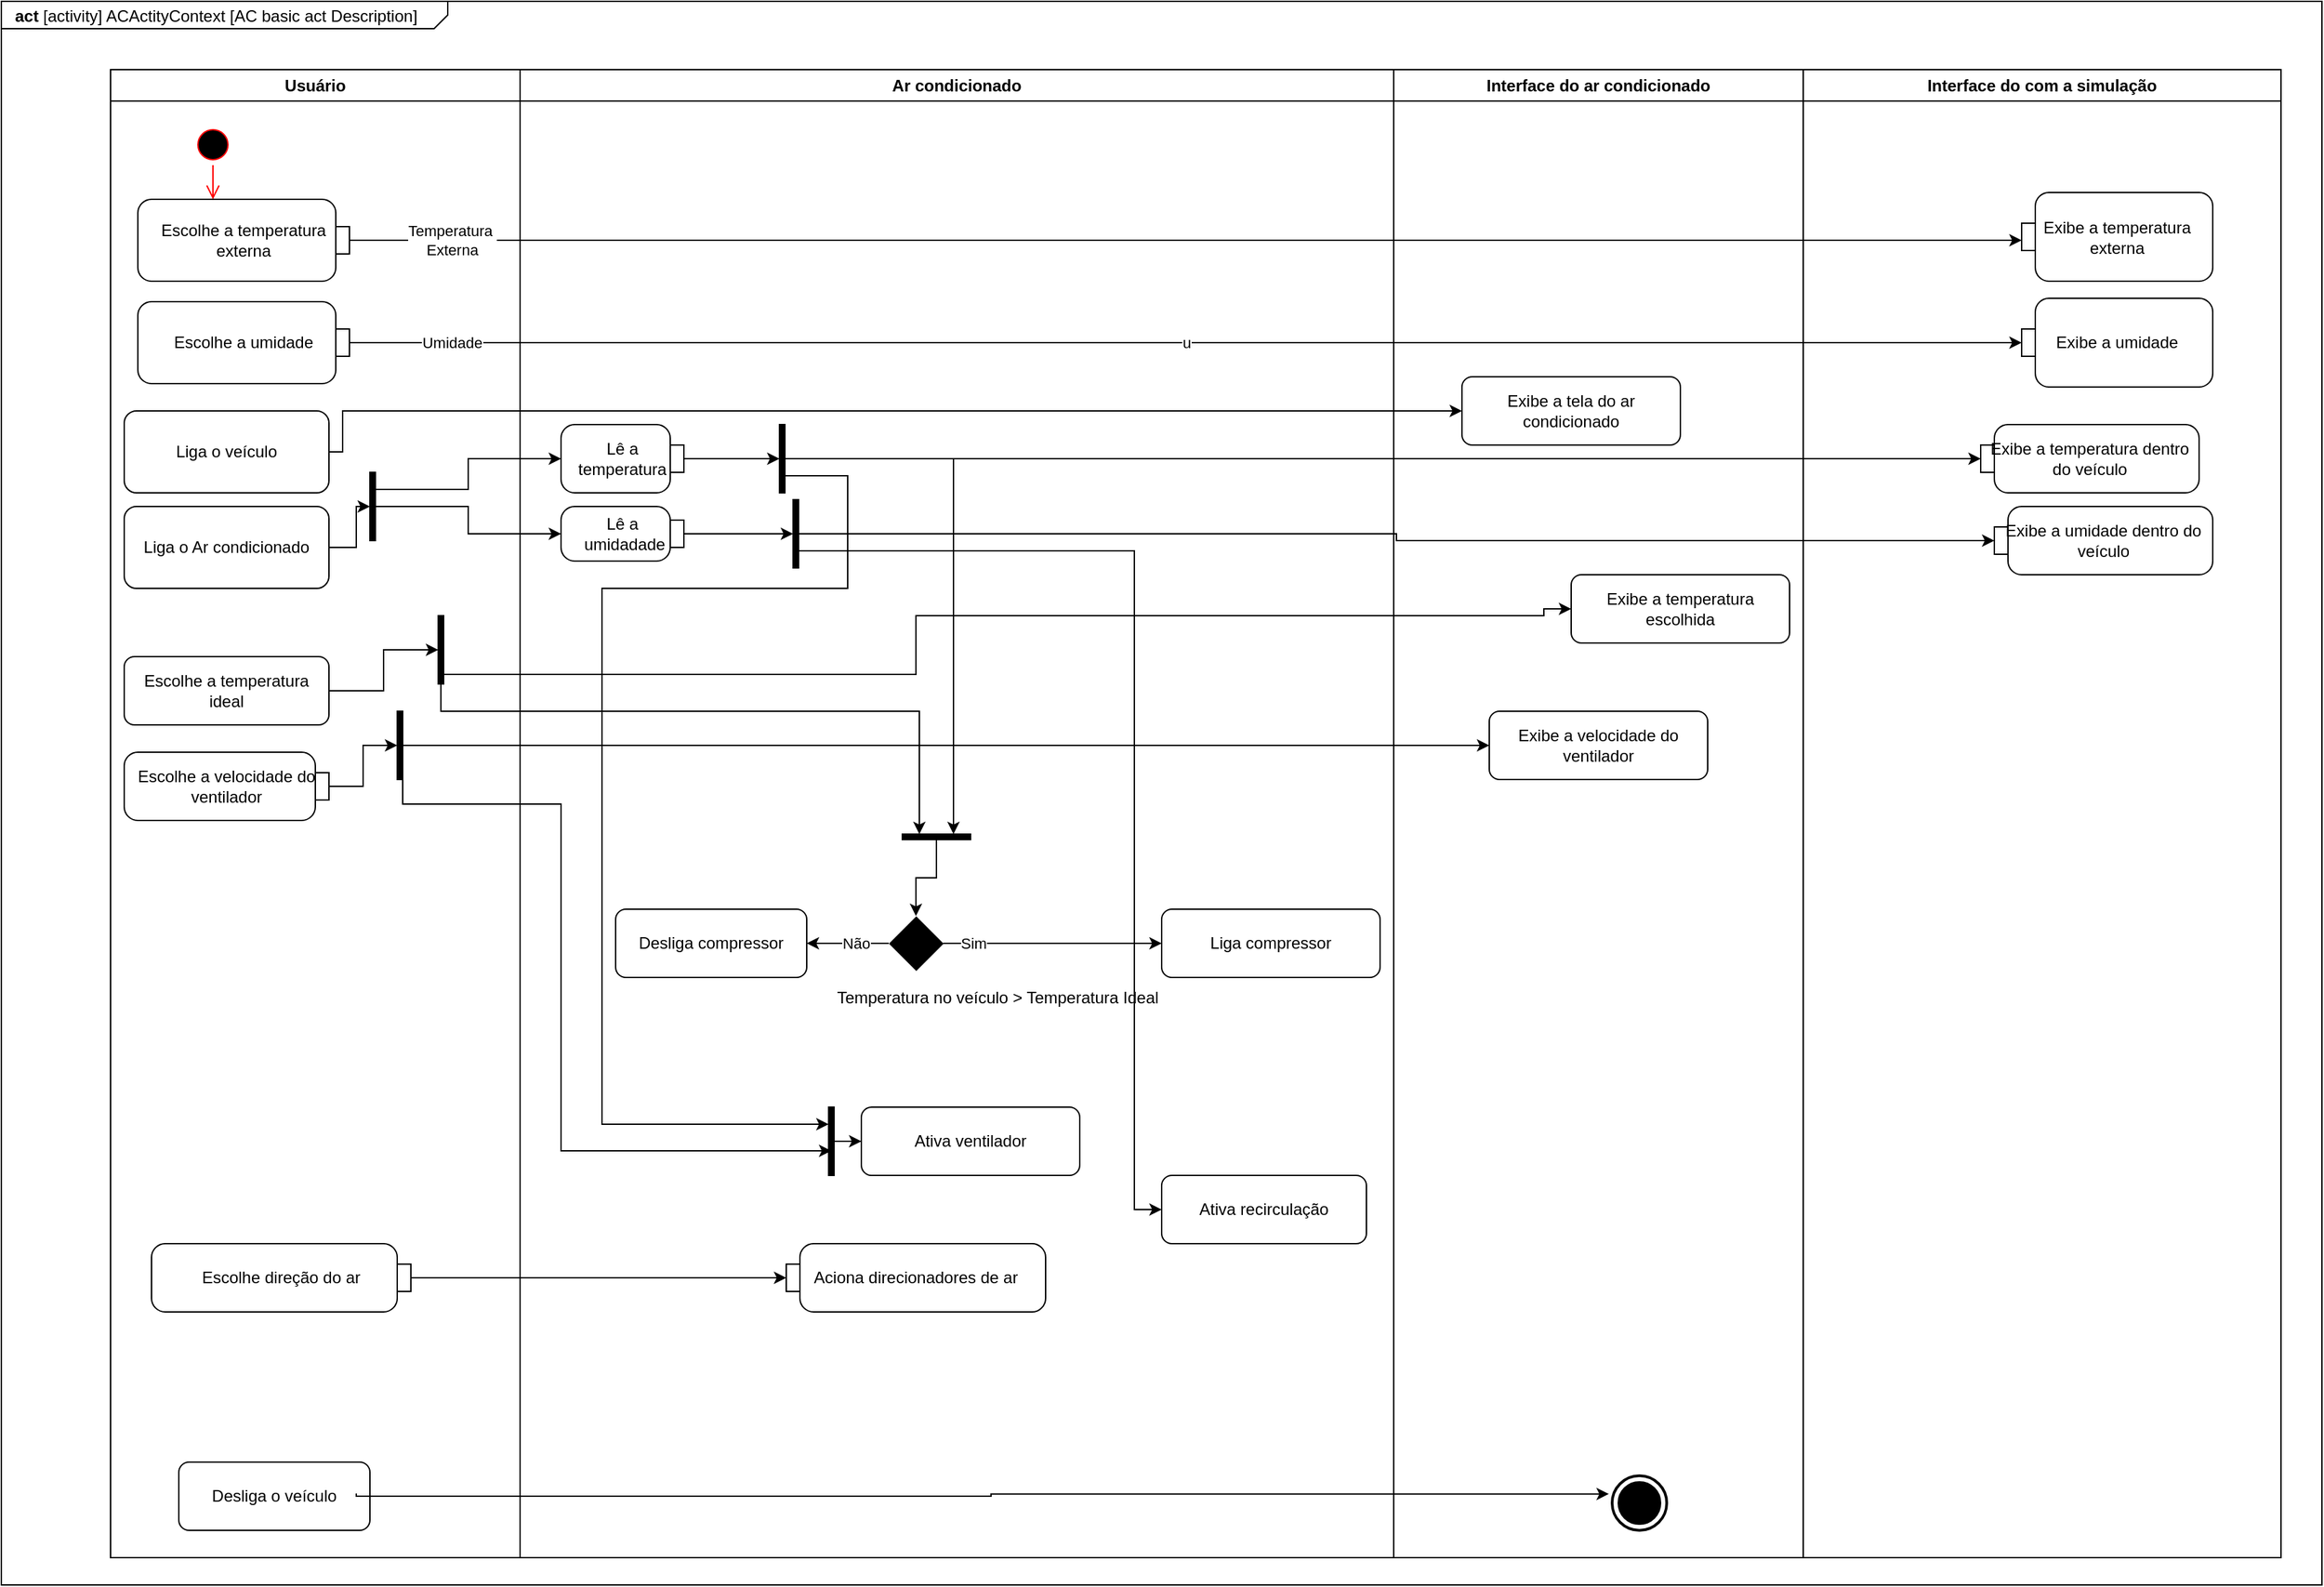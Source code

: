 <mxfile version="15.8.3" type="github">
  <diagram name="Page-1" id="929967ad-93f9-6ef4-fab6-5d389245f69c">
    <mxGraphModel dx="4597.5" dy="1410" grid="1" gridSize="10" guides="1" tooltips="1" connect="1" arrows="1" fold="1" page="1" pageScale="1.5" pageWidth="1169" pageHeight="826" background="none" math="0" shadow="0">
      <root>
        <mxCell id="0" style=";html=1;" />
        <mxCell id="1" style=";html=1;" parent="0" />
        <mxCell id="ii08JX7uw0dO-d4jB14v-162" value="&lt;p style=&quot;margin: 0px ; margin-top: 4px ; margin-left: 10px ; text-align: left&quot;&gt;&lt;b&gt;act&lt;/b&gt; [activity] ACActityContext [AC basic act Description]&lt;/p&gt;" style="html=1;strokeWidth=1;shape=mxgraph.sysml.package;html=1;overflow=fill;whiteSpace=wrap;fillColor=none;gradientColor=none;fontSize=12;align=center;labelX=327.64;" parent="1" vertex="1">
          <mxGeometry x="-1730" y="60" width="1700" height="1160" as="geometry" />
        </mxCell>
        <mxCell id="ii08JX7uw0dO-d4jB14v-2" value="Usuário" style="swimlane;whiteSpace=wrap" parent="1" vertex="1">
          <mxGeometry x="-1650" y="110" width="300" height="1090" as="geometry" />
        </mxCell>
        <mxCell id="ii08JX7uw0dO-d4jB14v-3" value="c" style="ellipse;shape=startState;fillColor=#000000;strokeColor=#ff0000;" parent="ii08JX7uw0dO-d4jB14v-2" vertex="1">
          <mxGeometry x="60" y="40" width="30" height="30" as="geometry" />
        </mxCell>
        <mxCell id="ii08JX7uw0dO-d4jB14v-4" value="" style="edgeStyle=elbowEdgeStyle;elbow=horizontal;verticalAlign=bottom;endArrow=open;endSize=8;strokeColor=#FF0000;endFill=1;rounded=0" parent="ii08JX7uw0dO-d4jB14v-2" source="ii08JX7uw0dO-d4jB14v-3" target="ii08JX7uw0dO-d4jB14v-12" edge="1">
          <mxGeometry x="100" y="40" as="geometry">
            <mxPoint x="115.5" y="110" as="targetPoint" />
          </mxGeometry>
        </mxCell>
        <mxCell id="ii08JX7uw0dO-d4jB14v-12" value="Escolhe a temperatura externa" style="html=1;shape=mxgraph.sysml.objFlowR;whiteSpace=wrap;" parent="ii08JX7uw0dO-d4jB14v-2" vertex="1">
          <mxGeometry x="20" y="95" width="155" height="60" as="geometry" />
        </mxCell>
        <mxCell id="ii08JX7uw0dO-d4jB14v-63" value="" style="shape=rect;html=1;fillColor=#000000;verticalLabelPosition=bottom;verticalAlignment=top;" parent="ii08JX7uw0dO-d4jB14v-2" vertex="1">
          <mxGeometry x="190" y="295" width="4" height="50" as="geometry" />
        </mxCell>
        <mxCell id="ii08JX7uw0dO-d4jB14v-78" value="" style="shape=rect;html=1;fillColor=#000000;verticalLabelPosition=bottom;verticalAlignment=top;" parent="ii08JX7uw0dO-d4jB14v-2" vertex="1">
          <mxGeometry x="240" y="400" width="4" height="50" as="geometry" />
        </mxCell>
        <mxCell id="ii08JX7uw0dO-d4jB14v-85" value="" style="shape=rect;html=1;fillColor=#000000;verticalLabelPosition=bottom;verticalAlignment=top;" parent="ii08JX7uw0dO-d4jB14v-2" vertex="1">
          <mxGeometry x="210" y="470" width="4" height="50" as="geometry" />
        </mxCell>
        <mxCell id="ii08JX7uw0dO-d4jB14v-147" value="Escolhe direção do ar" style="html=1;shape=mxgraph.sysml.objFlowR;whiteSpace=wrap;" parent="ii08JX7uw0dO-d4jB14v-2" vertex="1">
          <mxGeometry x="30" y="860" width="190" height="50" as="geometry" />
        </mxCell>
        <mxCell id="ii08JX7uw0dO-d4jB14v-152" value="Escolhe a umidade" style="html=1;shape=mxgraph.sysml.objFlowR;whiteSpace=wrap;" parent="ii08JX7uw0dO-d4jB14v-2" vertex="1">
          <mxGeometry x="20" y="170" width="155" height="60" as="geometry" />
        </mxCell>
        <mxCell id="ii08JX7uw0dO-d4jB14v-17" value="Liga o veículo" style="shape=rect;html=1;rounded=1;whiteSpace=wrap;align=center;" parent="ii08JX7uw0dO-d4jB14v-2" vertex="1">
          <mxGeometry x="10" y="250" width="150" height="60" as="geometry" />
        </mxCell>
        <mxCell id="ii08JX7uw0dO-d4jB14v-159" value="Desliga o veículo" style="shape=rect;html=1;rounded=1;whiteSpace=wrap;align=center;" parent="ii08JX7uw0dO-d4jB14v-2" vertex="1">
          <mxGeometry x="50" y="1020" width="140" height="50" as="geometry" />
        </mxCell>
        <mxCell id="ii08JX7uw0dO-d4jB14v-5" value="Ar condicionado" style="swimlane;whiteSpace=wrap" parent="1" vertex="1">
          <mxGeometry x="-1350" y="110" width="640" height="1090" as="geometry" />
        </mxCell>
        <mxCell id="ii08JX7uw0dO-d4jB14v-104" style="edgeStyle=orthogonalEdgeStyle;rounded=0;orthogonalLoop=1;jettySize=auto;html=1;exitX=1;exitY=0.5;exitDx=0;exitDy=0;exitPerimeter=0;entryX=0;entryY=0.5;entryDx=0;entryDy=0;endArrow=classic;endFill=1;strokeWidth=1;" parent="ii08JX7uw0dO-d4jB14v-5" source="ii08JX7uw0dO-d4jB14v-23" target="ii08JX7uw0dO-d4jB14v-101" edge="1">
          <mxGeometry relative="1" as="geometry" />
        </mxCell>
        <mxCell id="ii08JX7uw0dO-d4jB14v-23" value="Lê a temperatura" style="html=1;shape=mxgraph.sysml.objFlowR;whiteSpace=wrap;" parent="ii08JX7uw0dO-d4jB14v-5" vertex="1">
          <mxGeometry x="30" y="260" width="90" height="50" as="geometry" />
        </mxCell>
        <mxCell id="ii08JX7uw0dO-d4jB14v-144" style="edgeStyle=orthogonalEdgeStyle;rounded=0;orthogonalLoop=1;jettySize=auto;html=1;entryX=0;entryY=0.5;entryDx=0;entryDy=0;endArrow=classic;endFill=1;strokeWidth=1;" parent="ii08JX7uw0dO-d4jB14v-5" source="ii08JX7uw0dO-d4jB14v-22" target="ii08JX7uw0dO-d4jB14v-143" edge="1">
          <mxGeometry relative="1" as="geometry" />
        </mxCell>
        <mxCell id="ii08JX7uw0dO-d4jB14v-22" value="Lê a&lt;br&gt;&amp;nbsp;umidadade" style="html=1;shape=mxgraph.sysml.objFlowR;whiteSpace=wrap;" parent="ii08JX7uw0dO-d4jB14v-5" vertex="1">
          <mxGeometry x="30" y="320" width="90" height="40" as="geometry" />
        </mxCell>
        <mxCell id="ii08JX7uw0dO-d4jB14v-90" value="Ativa ventilador" style="shape=rect;html=1;rounded=1;whiteSpace=wrap;align=center;" parent="ii08JX7uw0dO-d4jB14v-5" vertex="1">
          <mxGeometry x="250" y="760" width="160" height="50" as="geometry" />
        </mxCell>
        <mxCell id="ii08JX7uw0dO-d4jB14v-123" style="edgeStyle=orthogonalEdgeStyle;rounded=0;orthogonalLoop=1;jettySize=auto;html=1;exitX=0;exitY=0.5;exitDx=0;exitDy=0;endArrow=classic;endFill=1;strokeWidth=1;" parent="ii08JX7uw0dO-d4jB14v-5" source="ii08JX7uw0dO-d4jB14v-100" target="ii08JX7uw0dO-d4jB14v-119" edge="1">
          <mxGeometry relative="1" as="geometry" />
        </mxCell>
        <mxCell id="ii08JX7uw0dO-d4jB14v-100" value="" style="shape=rect;html=1;fillColor=#000000;verticalLabelPosition=bottom;verticalAlignment=top;direction=north;" parent="ii08JX7uw0dO-d4jB14v-5" vertex="1">
          <mxGeometry x="280" y="560" width="50" height="4" as="geometry" />
        </mxCell>
        <mxCell id="ii08JX7uw0dO-d4jB14v-89" value="Liga compressor" style="shape=rect;html=1;rounded=1;whiteSpace=wrap;align=center;" parent="ii08JX7uw0dO-d4jB14v-5" vertex="1">
          <mxGeometry x="470" y="615" width="160" height="50" as="geometry" />
        </mxCell>
        <mxCell id="ii08JX7uw0dO-d4jB14v-112" style="edgeStyle=orthogonalEdgeStyle;rounded=0;orthogonalLoop=1;jettySize=auto;html=1;exitX=0;exitY=0.75;exitDx=0;exitDy=0;entryX=1;entryY=0.75;entryDx=0;entryDy=0;endArrow=classic;endFill=1;strokeWidth=1;" parent="ii08JX7uw0dO-d4jB14v-5" source="ii08JX7uw0dO-d4jB14v-101" target="ii08JX7uw0dO-d4jB14v-100" edge="1">
          <mxGeometry relative="1" as="geometry">
            <Array as="points">
              <mxPoint x="190" y="285" />
              <mxPoint x="318" y="285" />
            </Array>
          </mxGeometry>
        </mxCell>
        <mxCell id="ii08JX7uw0dO-d4jB14v-142" style="edgeStyle=orthogonalEdgeStyle;rounded=0;orthogonalLoop=1;jettySize=auto;html=1;exitX=1;exitY=0.75;exitDx=0;exitDy=0;entryX=0;entryY=0.25;entryDx=0;entryDy=0;endArrow=classic;endFill=1;strokeWidth=1;" parent="ii08JX7uw0dO-d4jB14v-5" source="ii08JX7uw0dO-d4jB14v-101" target="ii08JX7uw0dO-d4jB14v-136" edge="1">
          <mxGeometry relative="1" as="geometry">
            <Array as="points">
              <mxPoint x="240" y="298" />
              <mxPoint x="240" y="380" />
              <mxPoint x="60" y="380" />
              <mxPoint x="60" y="773" />
            </Array>
          </mxGeometry>
        </mxCell>
        <mxCell id="ii08JX7uw0dO-d4jB14v-101" value="" style="shape=rect;html=1;fillColor=#000000;verticalLabelPosition=bottom;verticalAlignment=top;" parent="ii08JX7uw0dO-d4jB14v-5" vertex="1">
          <mxGeometry x="190" y="260" width="4" height="50" as="geometry" />
        </mxCell>
        <mxCell id="ii08JX7uw0dO-d4jB14v-113" value="Ativa recirculação" style="shape=rect;html=1;rounded=1;whiteSpace=wrap;align=center;" parent="ii08JX7uw0dO-d4jB14v-5" vertex="1">
          <mxGeometry x="470" y="810" width="150" height="50" as="geometry" />
        </mxCell>
        <mxCell id="ii08JX7uw0dO-d4jB14v-124" style="edgeStyle=orthogonalEdgeStyle;rounded=0;orthogonalLoop=1;jettySize=auto;html=1;exitX=1;exitY=0.5;exitDx=0;exitDy=0;entryX=0;entryY=0.5;entryDx=0;entryDy=0;entryPerimeter=0;endArrow=classic;endFill=1;strokeWidth=1;" parent="ii08JX7uw0dO-d4jB14v-5" source="ii08JX7uw0dO-d4jB14v-119" target="ii08JX7uw0dO-d4jB14v-89" edge="1">
          <mxGeometry relative="1" as="geometry">
            <Array as="points">
              <mxPoint x="430" y="640" />
            </Array>
          </mxGeometry>
        </mxCell>
        <mxCell id="ii08JX7uw0dO-d4jB14v-125" value="Sim" style="edgeLabel;html=1;align=center;verticalAlign=middle;resizable=0;points=[];" parent="ii08JX7uw0dO-d4jB14v-124" vertex="1" connectable="0">
          <mxGeometry x="-0.204" y="-4" relative="1" as="geometry">
            <mxPoint x="-42" y="-4" as="offset" />
          </mxGeometry>
        </mxCell>
        <mxCell id="ii08JX7uw0dO-d4jB14v-134" style="edgeStyle=orthogonalEdgeStyle;rounded=0;orthogonalLoop=1;jettySize=auto;html=1;exitX=0;exitY=0.5;exitDx=0;exitDy=0;entryX=1;entryY=0.5;entryDx=0;entryDy=0;entryPerimeter=0;endArrow=classic;endFill=1;strokeWidth=1;" parent="ii08JX7uw0dO-d4jB14v-5" source="ii08JX7uw0dO-d4jB14v-119" target="ii08JX7uw0dO-d4jB14v-132" edge="1">
          <mxGeometry relative="1" as="geometry" />
        </mxCell>
        <mxCell id="ii08JX7uw0dO-d4jB14v-135" value="Não" style="edgeLabel;html=1;align=center;verticalAlign=middle;resizable=0;points=[];" parent="ii08JX7uw0dO-d4jB14v-134" vertex="1" connectable="0">
          <mxGeometry x="-0.191" relative="1" as="geometry">
            <mxPoint as="offset" />
          </mxGeometry>
        </mxCell>
        <mxCell id="ii08JX7uw0dO-d4jB14v-119" value="" style="shape=rhombus;html=1;verticalLabelPosition=bottom;verticalAlignment=top;strokeWidth=0;fillColor=#000000;" parent="ii08JX7uw0dO-d4jB14v-5" vertex="1">
          <mxGeometry x="270" y="620" width="40" height="40" as="geometry" />
        </mxCell>
        <mxCell id="ii08JX7uw0dO-d4jB14v-129" value="Temperatura no veículo &amp;gt; Temperatura Ideal" style="text;html=1;strokeColor=none;fillColor=none;align=center;verticalAlign=middle;whiteSpace=wrap;rounded=0;" parent="ii08JX7uw0dO-d4jB14v-5" vertex="1">
          <mxGeometry x="230" y="665" width="240" height="30" as="geometry" />
        </mxCell>
        <mxCell id="ii08JX7uw0dO-d4jB14v-132" value="Desliga compressor" style="shape=rect;html=1;rounded=1;whiteSpace=wrap;align=center;" parent="ii08JX7uw0dO-d4jB14v-5" vertex="1">
          <mxGeometry x="70" y="615" width="140" height="50" as="geometry" />
        </mxCell>
        <mxCell id="ii08JX7uw0dO-d4jB14v-139" style="edgeStyle=orthogonalEdgeStyle;rounded=0;orthogonalLoop=1;jettySize=auto;html=1;entryX=0;entryY=0.5;entryDx=0;entryDy=0;endArrow=classic;endFill=1;strokeWidth=1;" parent="ii08JX7uw0dO-d4jB14v-5" source="ii08JX7uw0dO-d4jB14v-136" target="ii08JX7uw0dO-d4jB14v-90" edge="1">
          <mxGeometry relative="1" as="geometry" />
        </mxCell>
        <mxCell id="ii08JX7uw0dO-d4jB14v-136" value="" style="shape=rect;html=1;fillColor=#000000;verticalLabelPosition=bottom;verticalAlignment=top;" parent="ii08JX7uw0dO-d4jB14v-5" vertex="1">
          <mxGeometry x="226" y="760" width="4" height="50" as="geometry" />
        </mxCell>
        <mxCell id="ii08JX7uw0dO-d4jB14v-146" style="edgeStyle=orthogonalEdgeStyle;rounded=0;orthogonalLoop=1;jettySize=auto;html=1;exitX=1;exitY=0.75;exitDx=0;exitDy=0;entryX=0;entryY=0.5;entryDx=0;entryDy=0;endArrow=classic;endFill=1;strokeWidth=1;" parent="ii08JX7uw0dO-d4jB14v-5" source="ii08JX7uw0dO-d4jB14v-143" target="ii08JX7uw0dO-d4jB14v-113" edge="1">
          <mxGeometry relative="1" as="geometry">
            <Array as="points">
              <mxPoint x="450" y="353" />
            </Array>
          </mxGeometry>
        </mxCell>
        <mxCell id="ii08JX7uw0dO-d4jB14v-143" value="" style="shape=rect;html=1;fillColor=#000000;verticalLabelPosition=bottom;verticalAlignment=top;" parent="ii08JX7uw0dO-d4jB14v-5" vertex="1">
          <mxGeometry x="200" y="315" width="4" height="50" as="geometry" />
        </mxCell>
        <mxCell id="ii08JX7uw0dO-d4jB14v-149" value="Aciona direcionadores de ar" style="html=1;shape=mxgraph.sysml.objFlowL;whiteSpace=wrap;" parent="ii08JX7uw0dO-d4jB14v-5" vertex="1">
          <mxGeometry x="195" y="860" width="190" height="50" as="geometry" />
        </mxCell>
        <mxCell id="ii08JX7uw0dO-d4jB14v-19" style="edgeStyle=orthogonalEdgeStyle;rounded=0;orthogonalLoop=1;jettySize=auto;html=1;entryX=0;entryY=0.5;entryDx=0;entryDy=0;exitX=1;exitY=0.5;exitDx=0;exitDy=0;" parent="1" source="ii08JX7uw0dO-d4jB14v-17" target="ii08JX7uw0dO-d4jB14v-18" edge="1">
          <mxGeometry relative="1" as="geometry">
            <Array as="points">
              <mxPoint x="-1480" y="360" />
            </Array>
          </mxGeometry>
        </mxCell>
        <mxCell id="ii08JX7uw0dO-d4jB14v-76" style="edgeStyle=orthogonalEdgeStyle;rounded=0;orthogonalLoop=1;jettySize=auto;html=1;exitX=1;exitY=0.5;exitDx=0;exitDy=0;entryX=0;entryY=0.5;entryDx=0;entryDy=0;endArrow=classic;endFill=1;strokeWidth=1;" parent="1" source="ii08JX7uw0dO-d4jB14v-20" target="ii08JX7uw0dO-d4jB14v-63" edge="1">
          <mxGeometry relative="1" as="geometry" />
        </mxCell>
        <mxCell id="ii08JX7uw0dO-d4jB14v-20" value="Liga o Ar condicionado" style="shape=rect;html=1;rounded=1;whiteSpace=wrap;align=center;" parent="1" vertex="1">
          <mxGeometry x="-1640" y="430" width="150" height="60" as="geometry" />
        </mxCell>
        <mxCell id="ii08JX7uw0dO-d4jB14v-66" style="edgeStyle=orthogonalEdgeStyle;rounded=0;orthogonalLoop=1;jettySize=auto;html=1;exitX=1;exitY=0.25;exitDx=0;exitDy=0;endArrow=classic;endFill=1;strokeWidth=1;" parent="1" source="ii08JX7uw0dO-d4jB14v-63" target="ii08JX7uw0dO-d4jB14v-23" edge="1">
          <mxGeometry relative="1" as="geometry" />
        </mxCell>
        <mxCell id="ii08JX7uw0dO-d4jB14v-68" style="edgeStyle=orthogonalEdgeStyle;rounded=0;orthogonalLoop=1;jettySize=auto;html=1;endArrow=classic;endFill=1;strokeWidth=1;" parent="1" source="ii08JX7uw0dO-d4jB14v-63" target="ii08JX7uw0dO-d4jB14v-22" edge="1">
          <mxGeometry relative="1" as="geometry">
            <mxPoint x="-1280" y="470" as="targetPoint" />
          </mxGeometry>
        </mxCell>
        <mxCell id="ii08JX7uw0dO-d4jB14v-79" style="edgeStyle=orthogonalEdgeStyle;rounded=0;orthogonalLoop=1;jettySize=auto;html=1;exitX=1;exitY=0.5;exitDx=0;exitDy=0;endArrow=classic;endFill=1;strokeWidth=1;" parent="1" source="ii08JX7uw0dO-d4jB14v-77" target="ii08JX7uw0dO-d4jB14v-78" edge="1">
          <mxGeometry relative="1" as="geometry" />
        </mxCell>
        <mxCell id="ii08JX7uw0dO-d4jB14v-77" value="Escolhe a temperatura ideal" style="shape=rect;html=1;rounded=1;whiteSpace=wrap;align=center;" parent="1" vertex="1">
          <mxGeometry x="-1640" y="540" width="150" height="50" as="geometry" />
        </mxCell>
        <mxCell id="ii08JX7uw0dO-d4jB14v-83" style="edgeStyle=orthogonalEdgeStyle;rounded=0;orthogonalLoop=1;jettySize=auto;html=1;exitX=1;exitY=0.25;exitDx=0;exitDy=0;entryX=0;entryY=0.5;entryDx=0;entryDy=0;endArrow=classic;endFill=1;strokeWidth=1;" parent="1" source="ii08JX7uw0dO-d4jB14v-78" target="ii08JX7uw0dO-d4jB14v-82" edge="1">
          <mxGeometry relative="1" as="geometry">
            <Array as="points">
              <mxPoint x="-1406" y="553" />
              <mxPoint x="-1060" y="553" />
              <mxPoint x="-1060" y="510" />
              <mxPoint x="-600" y="510" />
              <mxPoint x="-600" y="505" />
            </Array>
          </mxGeometry>
        </mxCell>
        <mxCell id="ii08JX7uw0dO-d4jB14v-86" value="" style="edgeStyle=orthogonalEdgeStyle;rounded=0;orthogonalLoop=1;jettySize=auto;html=1;endArrow=classic;endFill=1;strokeWidth=1;" parent="1" source="ii08JX7uw0dO-d4jB14v-84" target="ii08JX7uw0dO-d4jB14v-85" edge="1">
          <mxGeometry relative="1" as="geometry" />
        </mxCell>
        <mxCell id="ii08JX7uw0dO-d4jB14v-84" value="Escolhe a velocidade do ventilador" style="html=1;shape=mxgraph.sysml.objFlowR;whiteSpace=wrap;" parent="1" vertex="1">
          <mxGeometry x="-1640" y="610" width="150" height="50" as="geometry" />
        </mxCell>
        <mxCell id="ii08JX7uw0dO-d4jB14v-88" style="edgeStyle=orthogonalEdgeStyle;rounded=0;orthogonalLoop=1;jettySize=auto;html=1;entryX=0;entryY=0.5;entryDx=0;entryDy=0;endArrow=classic;endFill=1;strokeWidth=1;" parent="1" source="ii08JX7uw0dO-d4jB14v-85" target="ii08JX7uw0dO-d4jB14v-87" edge="1">
          <mxGeometry relative="1" as="geometry">
            <Array as="points">
              <mxPoint x="-670" y="605" />
            </Array>
          </mxGeometry>
        </mxCell>
        <mxCell id="ii08JX7uw0dO-d4jB14v-105" style="edgeStyle=orthogonalEdgeStyle;rounded=0;orthogonalLoop=1;jettySize=auto;html=1;exitX=1;exitY=0.25;exitDx=0;exitDy=0;endArrow=classic;endFill=1;strokeWidth=1;entryX=0;entryY=0.5;entryDx=0;entryDy=0;entryPerimeter=0;" parent="1" source="ii08JX7uw0dO-d4jB14v-101" target="ii08JX7uw0dO-d4jB14v-69" edge="1">
          <mxGeometry relative="1" as="geometry">
            <Array as="points">
              <mxPoint x="-1156" y="395" />
            </Array>
          </mxGeometry>
        </mxCell>
        <mxCell id="ii08JX7uw0dO-d4jB14v-7" value="Interface do com a simulação" style="swimlane;whiteSpace=wrap" parent="1" vertex="1">
          <mxGeometry x="-410" y="110" width="350" height="1090" as="geometry" />
        </mxCell>
        <mxCell id="ii08JX7uw0dO-d4jB14v-13" value="Exibe a temperatura externa" style="html=1;shape=mxgraph.sysml.objFlowL;whiteSpace=wrap;" parent="ii08JX7uw0dO-d4jB14v-7" vertex="1">
          <mxGeometry x="160" y="90" width="140" height="65" as="geometry" />
        </mxCell>
        <mxCell id="ii08JX7uw0dO-d4jB14v-71" value="Exibe a umidade dentro do veículo" style="html=1;shape=mxgraph.sysml.objFlowL;whiteSpace=wrap;" parent="ii08JX7uw0dO-d4jB14v-7" vertex="1">
          <mxGeometry x="140" y="320" width="160" height="50" as="geometry" />
        </mxCell>
        <mxCell id="ii08JX7uw0dO-d4jB14v-6" value="Interface do ar condicionado" style="swimlane;whiteSpace=wrap" parent="ii08JX7uw0dO-d4jB14v-7" vertex="1">
          <mxGeometry x="-300" width="300" height="1090" as="geometry" />
        </mxCell>
        <mxCell id="ii08JX7uw0dO-d4jB14v-18" value="Exibe a tela do ar condicionado" style="shape=rect;html=1;rounded=1;whiteSpace=wrap;align=center;" parent="ii08JX7uw0dO-d4jB14v-6" vertex="1">
          <mxGeometry x="50" y="225" width="160" height="50" as="geometry" />
        </mxCell>
        <mxCell id="ii08JX7uw0dO-d4jB14v-87" value="Exibe a velocidade do ventilador" style="shape=rect;html=1;rounded=1;whiteSpace=wrap;align=center;" parent="ii08JX7uw0dO-d4jB14v-6" vertex="1">
          <mxGeometry x="70" y="470" width="160" height="50" as="geometry" />
        </mxCell>
        <mxCell id="ii08JX7uw0dO-d4jB14v-82" value="Exibe a temperatura escolhida" style="shape=rect;html=1;rounded=1;whiteSpace=wrap;align=center;" parent="ii08JX7uw0dO-d4jB14v-6" vertex="1">
          <mxGeometry x="130" y="370" width="160" height="50" as="geometry" />
        </mxCell>
        <mxCell id="ii08JX7uw0dO-d4jB14v-127" value="" style="html=1;shape=mxgraph.sysml.actFinal;strokeWidth=2;verticalLabelPosition=bottom;verticalAlignment=top;" parent="ii08JX7uw0dO-d4jB14v-6" vertex="1">
          <mxGeometry x="160" y="1030" width="40" height="40" as="geometry" />
        </mxCell>
        <mxCell id="ii08JX7uw0dO-d4jB14v-69" value="Exibe a temperatura dentro do veículo" style="html=1;shape=mxgraph.sysml.objFlowL;whiteSpace=wrap;" parent="ii08JX7uw0dO-d4jB14v-7" vertex="1">
          <mxGeometry x="130" y="260" width="160" height="50" as="geometry" />
        </mxCell>
        <mxCell id="ii08JX7uw0dO-d4jB14v-153" value="Exibe a umidade" style="html=1;shape=mxgraph.sysml.objFlowL;whiteSpace=wrap;" parent="ii08JX7uw0dO-d4jB14v-7" vertex="1">
          <mxGeometry x="160" y="167.5" width="140" height="65" as="geometry" />
        </mxCell>
        <mxCell id="ii08JX7uw0dO-d4jB14v-114" style="edgeStyle=orthogonalEdgeStyle;rounded=0;orthogonalLoop=1;jettySize=auto;html=1;entryX=1;entryY=0.25;entryDx=0;entryDy=0;endArrow=classic;endFill=1;strokeWidth=1;" parent="1" source="ii08JX7uw0dO-d4jB14v-78" target="ii08JX7uw0dO-d4jB14v-100" edge="1">
          <mxGeometry relative="1" as="geometry">
            <Array as="points">
              <mxPoint x="-1057" y="580" />
            </Array>
          </mxGeometry>
        </mxCell>
        <mxCell id="ii08JX7uw0dO-d4jB14v-140" style="edgeStyle=orthogonalEdgeStyle;rounded=0;orthogonalLoop=1;jettySize=auto;html=1;exitX=1;exitY=0.75;exitDx=0;exitDy=0;endArrow=classic;endFill=1;strokeWidth=1;" parent="1" source="ii08JX7uw0dO-d4jB14v-85" edge="1">
          <mxGeometry relative="1" as="geometry">
            <mxPoint x="-1122" y="902" as="targetPoint" />
            <Array as="points">
              <mxPoint x="-1436" y="648" />
              <mxPoint x="-1320" y="648" />
              <mxPoint x="-1320" y="902" />
            </Array>
          </mxGeometry>
        </mxCell>
        <mxCell id="ii08JX7uw0dO-d4jB14v-145" style="edgeStyle=orthogonalEdgeStyle;rounded=0;orthogonalLoop=1;jettySize=auto;html=1;endArrow=classic;endFill=1;strokeWidth=1;" parent="1" source="ii08JX7uw0dO-d4jB14v-143" target="ii08JX7uw0dO-d4jB14v-71" edge="1">
          <mxGeometry relative="1" as="geometry" />
        </mxCell>
        <mxCell id="ii08JX7uw0dO-d4jB14v-150" style="edgeStyle=orthogonalEdgeStyle;rounded=0;orthogonalLoop=1;jettySize=auto;html=1;exitX=1;exitY=0.5;exitDx=0;exitDy=0;exitPerimeter=0;entryX=0;entryY=0.5;entryDx=0;entryDy=0;entryPerimeter=0;endArrow=classic;endFill=1;strokeWidth=1;" parent="1" source="ii08JX7uw0dO-d4jB14v-147" target="ii08JX7uw0dO-d4jB14v-149" edge="1">
          <mxGeometry relative="1" as="geometry" />
        </mxCell>
        <mxCell id="ii08JX7uw0dO-d4jB14v-14" style="edgeStyle=orthogonalEdgeStyle;rounded=0;orthogonalLoop=1;jettySize=auto;html=1;exitX=1;exitY=0.5;exitDx=0;exitDy=0;exitPerimeter=0;" parent="1" source="ii08JX7uw0dO-d4jB14v-12" edge="1">
          <mxGeometry relative="1" as="geometry">
            <mxPoint x="-1440" y="275" as="sourcePoint" />
            <mxPoint x="-250" y="235" as="targetPoint" />
            <Array as="points">
              <mxPoint x="-300" y="235" />
              <mxPoint x="-300" y="235" />
            </Array>
          </mxGeometry>
        </mxCell>
        <mxCell id="ii08JX7uw0dO-d4jB14v-15" value="Temperatura&amp;nbsp;&lt;br&gt;Externa" style="edgeLabel;html=1;align=center;verticalAlign=middle;resizable=0;points=[];" parent="ii08JX7uw0dO-d4jB14v-14" vertex="1" connectable="0">
          <mxGeometry x="-0.905" y="2" relative="1" as="geometry">
            <mxPoint x="17" y="2" as="offset" />
          </mxGeometry>
        </mxCell>
        <mxCell id="ii08JX7uw0dO-d4jB14v-154" value="u" style="edgeStyle=orthogonalEdgeStyle;rounded=0;orthogonalLoop=1;jettySize=auto;html=1;exitX=1;exitY=0.5;exitDx=0;exitDy=0;exitPerimeter=0;entryX=0;entryY=0.5;entryDx=0;entryDy=0;entryPerimeter=0;" parent="1" source="ii08JX7uw0dO-d4jB14v-152" target="ii08JX7uw0dO-d4jB14v-153" edge="1">
          <mxGeometry relative="1" as="geometry">
            <mxPoint x="-1440" y="305" as="sourcePoint" />
            <mxPoint x="-230" y="327.5" as="targetPoint" />
            <Array as="points">
              <mxPoint x="-250" y="310" />
            </Array>
          </mxGeometry>
        </mxCell>
        <mxCell id="ii08JX7uw0dO-d4jB14v-155" value="Umidade" style="edgeLabel;html=1;align=center;verticalAlign=middle;resizable=0;points=[];" parent="ii08JX7uw0dO-d4jB14v-154" vertex="1" connectable="0">
          <mxGeometry x="-0.905" y="2" relative="1" as="geometry">
            <mxPoint x="17" y="2" as="offset" />
          </mxGeometry>
        </mxCell>
        <mxCell id="ii08JX7uw0dO-d4jB14v-160" style="edgeStyle=orthogonalEdgeStyle;rounded=0;orthogonalLoop=1;jettySize=auto;html=1;entryX=-0.06;entryY=0.334;entryDx=0;entryDy=0;entryPerimeter=0;endArrow=classic;endFill=1;strokeWidth=1;" parent="1" target="ii08JX7uw0dO-d4jB14v-127" edge="1">
          <mxGeometry relative="1" as="geometry">
            <mxPoint x="-1470" y="1153" as="sourcePoint" />
            <Array as="points">
              <mxPoint x="-1005" y="1155" />
              <mxPoint x="-1005" y="1153" />
            </Array>
          </mxGeometry>
        </mxCell>
      </root>
    </mxGraphModel>
  </diagram>
</mxfile>
